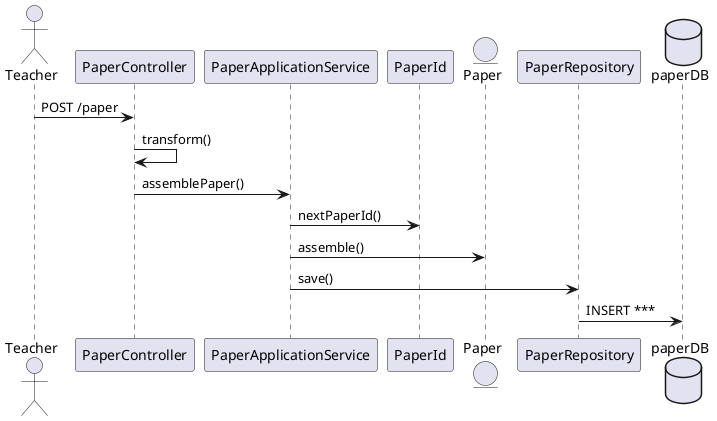 @startuml
actor Teacher
Teacher -> PaperController : POST /paper
PaperController -> PaperController: transform()
PaperController -> PaperApplicationService : assemblePaper()
PaperApplicationService -> PaperId: nextPaperId()
entity Paper
PaperApplicationService -> Paper : assemble()
PaperApplicationService -> PaperRepository: save()

database paperDB
PaperRepository -> paperDB: INSERT ***

@enduml